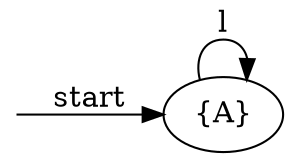 digraph dfa {
    rankdir = LR;
    __start [style = invis, shape = point];
    __start -> "{A}" [ label = "start" ];
    node [shape = doublecircle];
    node [shape = circle];
    "{A}" -> "{A}" [ label = "l" ];
}
